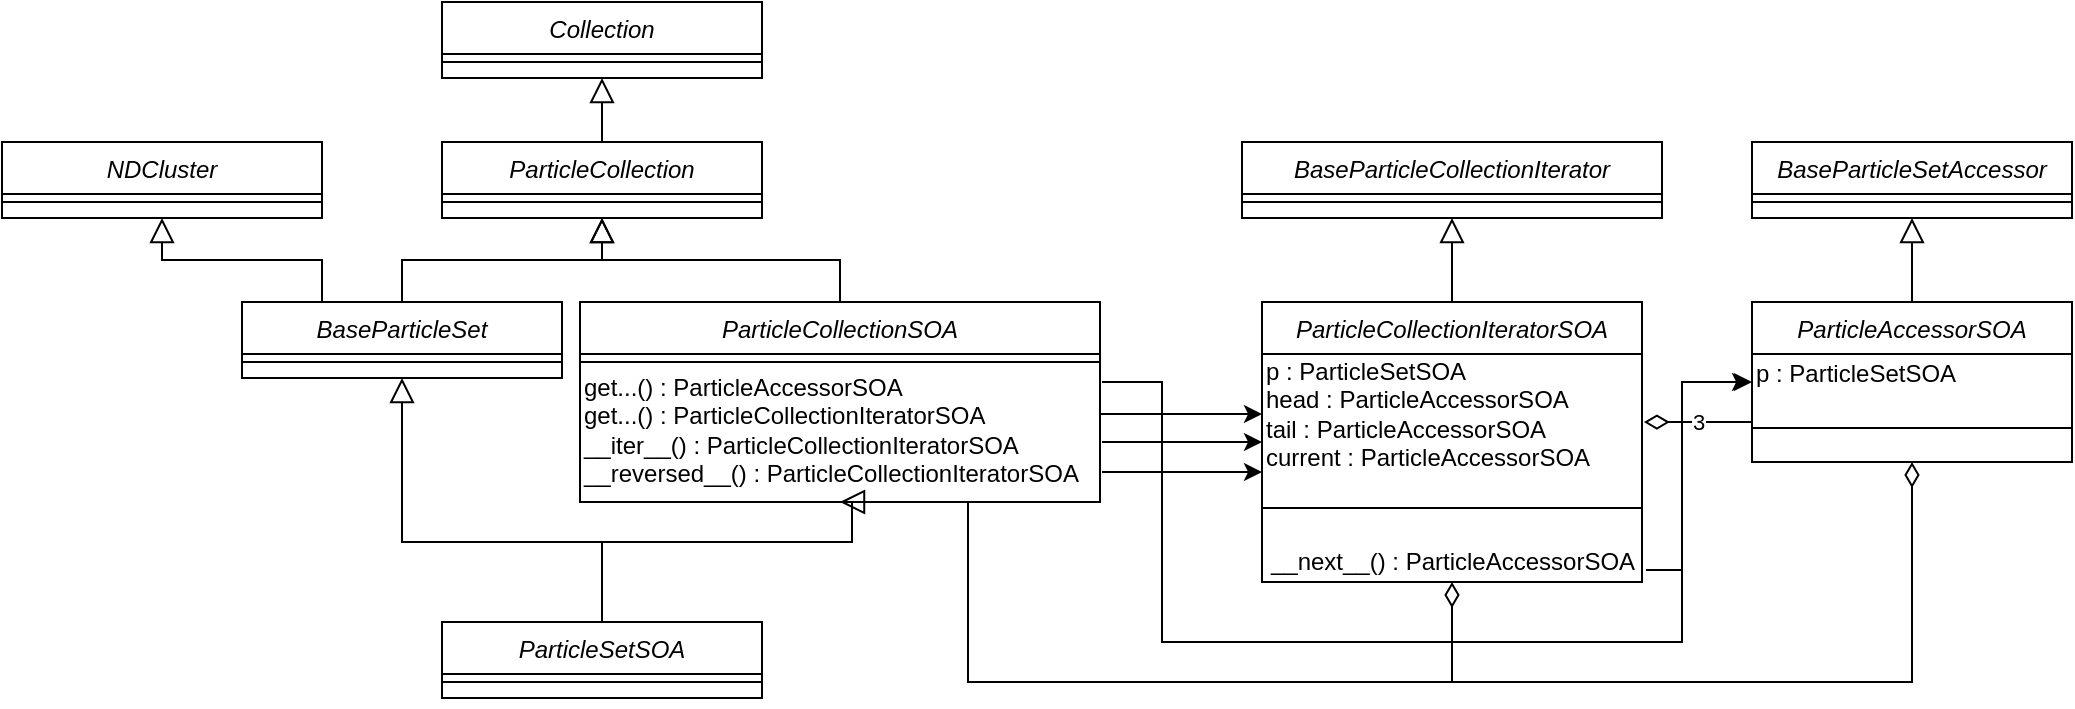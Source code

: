 <mxfile version="13.6.9" type="github">
  <diagram id="ENzoWNGVRppfihYUDDF2" name="Page-1">
    <mxGraphModel dx="1038" dy="580" grid="1" gridSize="10" guides="1" tooltips="1" connect="1" arrows="1" fold="1" page="1" pageScale="1" pageWidth="1169" pageHeight="827" math="0" shadow="0">
      <root>
        <mxCell id="0" />
        <mxCell id="1" parent="0" />
        <mxCell id="TM2PD9wSft__4VRBbIbA-1" style="edgeStyle=orthogonalEdgeStyle;rounded=0;orthogonalLoop=1;jettySize=auto;html=1;exitX=0.5;exitY=1;exitDx=0;exitDy=0;entryX=0.5;entryY=0;entryDx=0;entryDy=0;endArrow=none;endFill=0;startArrow=block;startFill=0;startSize=10;" edge="1" parent="1" source="TM2PD9wSft__4VRBbIbA-7" target="TM2PD9wSft__4VRBbIbA-9">
          <mxGeometry relative="1" as="geometry" />
        </mxCell>
        <mxCell id="TM2PD9wSft__4VRBbIbA-2" style="edgeStyle=orthogonalEdgeStyle;rounded=0;orthogonalLoop=1;jettySize=auto;html=1;exitX=0.5;exitY=1;exitDx=0;exitDy=0;startArrow=block;startFill=0;startSize=10;endArrow=none;endFill=0;" edge="1" parent="1" source="TM2PD9wSft__4VRBbIbA-9" target="TM2PD9wSft__4VRBbIbA-13">
          <mxGeometry relative="1" as="geometry" />
        </mxCell>
        <mxCell id="TM2PD9wSft__4VRBbIbA-3" style="edgeStyle=orthogonalEdgeStyle;rounded=0;orthogonalLoop=1;jettySize=auto;html=1;exitX=0.5;exitY=1;exitDx=0;exitDy=0;entryX=0.5;entryY=0;entryDx=0;entryDy=0;startArrow=block;startFill=0;startSize=10;endArrow=none;endFill=0;" edge="1" parent="1" source="TM2PD9wSft__4VRBbIbA-9" target="TM2PD9wSft__4VRBbIbA-11">
          <mxGeometry relative="1" as="geometry" />
        </mxCell>
        <mxCell id="TM2PD9wSft__4VRBbIbA-4" style="edgeStyle=orthogonalEdgeStyle;rounded=0;orthogonalLoop=1;jettySize=auto;html=1;exitX=0.5;exitY=1;exitDx=0;exitDy=0;startArrow=block;startFill=0;startSize=10;endArrow=none;endFill=0;" edge="1" parent="1" source="TM2PD9wSft__4VRBbIbA-11" target="TM2PD9wSft__4VRBbIbA-16">
          <mxGeometry relative="1" as="geometry">
            <Array as="points">
              <mxPoint x="210" y="300" />
              <mxPoint x="310" y="300" />
            </Array>
          </mxGeometry>
        </mxCell>
        <mxCell id="TM2PD9wSft__4VRBbIbA-5" style="edgeStyle=orthogonalEdgeStyle;rounded=0;orthogonalLoop=1;jettySize=auto;html=1;exitX=0.5;exitY=1;exitDx=0;exitDy=0;startArrow=block;startFill=0;startSize=10;endArrow=none;endFill=0;" edge="1" parent="1" source="TM2PD9wSft__4VRBbIbA-13">
          <mxGeometry relative="1" as="geometry">
            <mxPoint x="310" y="330" as="targetPoint" />
            <Array as="points">
              <mxPoint x="435" y="300" />
              <mxPoint x="310" y="300" />
            </Array>
          </mxGeometry>
        </mxCell>
        <mxCell id="TM2PD9wSft__4VRBbIbA-6" style="edgeStyle=orthogonalEdgeStyle;rounded=0;orthogonalLoop=1;jettySize=auto;html=1;exitX=0.5;exitY=1;exitDx=0;exitDy=0;startArrow=block;startFill=0;startSize=10;endArrow=none;endFill=0;entryX=0.25;entryY=0;entryDx=0;entryDy=0;" edge="1" parent="1" source="TM2PD9wSft__4VRBbIbA-18" target="TM2PD9wSft__4VRBbIbA-11">
          <mxGeometry relative="1" as="geometry">
            <mxPoint x="210" y="180" as="targetPoint" />
          </mxGeometry>
        </mxCell>
        <mxCell id="TM2PD9wSft__4VRBbIbA-7" value="Collection" style="swimlane;fontStyle=2;align=center;verticalAlign=top;childLayout=stackLayout;horizontal=1;startSize=26;horizontalStack=0;resizeParent=1;resizeLast=0;collapsible=1;marginBottom=0;rounded=0;shadow=0;strokeWidth=1;" vertex="1" parent="1">
          <mxGeometry x="230" y="30" width="160" height="38" as="geometry">
            <mxRectangle x="230" y="140" width="160" height="26" as="alternateBounds" />
          </mxGeometry>
        </mxCell>
        <mxCell id="TM2PD9wSft__4VRBbIbA-8" value="" style="line;html=1;strokeWidth=1;align=left;verticalAlign=middle;spacingTop=-1;spacingLeft=3;spacingRight=3;rotatable=0;labelPosition=right;points=[];portConstraint=eastwest;" vertex="1" parent="TM2PD9wSft__4VRBbIbA-7">
          <mxGeometry y="26" width="160" height="8" as="geometry" />
        </mxCell>
        <mxCell id="TM2PD9wSft__4VRBbIbA-9" value="ParticleCollection" style="swimlane;fontStyle=2;align=center;verticalAlign=top;childLayout=stackLayout;horizontal=1;startSize=26;horizontalStack=0;resizeParent=1;resizeLast=0;collapsible=1;marginBottom=0;rounded=0;shadow=0;strokeWidth=1;" vertex="1" parent="1">
          <mxGeometry x="230" y="100" width="160" height="38" as="geometry">
            <mxRectangle x="230" y="140" width="160" height="26" as="alternateBounds" />
          </mxGeometry>
        </mxCell>
        <mxCell id="TM2PD9wSft__4VRBbIbA-10" value="" style="line;html=1;strokeWidth=1;align=left;verticalAlign=middle;spacingTop=-1;spacingLeft=3;spacingRight=3;rotatable=0;labelPosition=right;points=[];portConstraint=eastwest;" vertex="1" parent="TM2PD9wSft__4VRBbIbA-9">
          <mxGeometry y="26" width="160" height="8" as="geometry" />
        </mxCell>
        <mxCell id="TM2PD9wSft__4VRBbIbA-11" value="BaseParticleSet" style="swimlane;fontStyle=2;align=center;verticalAlign=top;childLayout=stackLayout;horizontal=1;startSize=26;horizontalStack=0;resizeParent=1;resizeLast=0;collapsible=1;marginBottom=0;rounded=0;shadow=0;strokeWidth=1;" vertex="1" parent="1">
          <mxGeometry x="130" y="180" width="160" height="38" as="geometry">
            <mxRectangle x="230" y="140" width="160" height="26" as="alternateBounds" />
          </mxGeometry>
        </mxCell>
        <mxCell id="TM2PD9wSft__4VRBbIbA-12" value="" style="line;html=1;strokeWidth=1;align=left;verticalAlign=middle;spacingTop=-1;spacingLeft=3;spacingRight=3;rotatable=0;labelPosition=right;points=[];portConstraint=eastwest;" vertex="1" parent="TM2PD9wSft__4VRBbIbA-11">
          <mxGeometry y="26" width="160" height="8" as="geometry" />
        </mxCell>
        <mxCell id="TM2PD9wSft__4VRBbIbA-13" value="ParticleCollectionSOA" style="swimlane;fontStyle=2;align=center;verticalAlign=top;childLayout=stackLayout;horizontal=1;startSize=26;horizontalStack=0;resizeParent=1;resizeLast=0;collapsible=1;marginBottom=0;rounded=0;shadow=0;strokeWidth=1;" vertex="1" parent="1">
          <mxGeometry x="299" y="180" width="260" height="100" as="geometry">
            <mxRectangle x="230" y="140" width="160" height="26" as="alternateBounds" />
          </mxGeometry>
        </mxCell>
        <mxCell id="TM2PD9wSft__4VRBbIbA-14" value="" style="line;html=1;strokeWidth=1;align=left;verticalAlign=middle;spacingTop=-1;spacingLeft=3;spacingRight=3;rotatable=0;labelPosition=right;points=[];portConstraint=eastwest;" vertex="1" parent="TM2PD9wSft__4VRBbIbA-13">
          <mxGeometry y="26" width="260" height="8" as="geometry" />
        </mxCell>
        <mxCell id="TM2PD9wSft__4VRBbIbA-15" value="get...() : ParticleAccessorSOA&lt;br&gt;get...() : ParticleCollectionIteratorSOA&lt;br&gt;__iter__() : ParticleCollectionIteratorSOA&lt;br&gt;__reversed__() : ParticleCollectionIteratorSOA" style="text;html=1;align=left;verticalAlign=middle;resizable=0;points=[];autosize=1;" vertex="1" parent="TM2PD9wSft__4VRBbIbA-13">
          <mxGeometry y="34" width="260" height="60" as="geometry" />
        </mxCell>
        <mxCell id="TM2PD9wSft__4VRBbIbA-16" value="ParticleSetSOA" style="swimlane;fontStyle=2;align=center;verticalAlign=top;childLayout=stackLayout;horizontal=1;startSize=26;horizontalStack=0;resizeParent=1;resizeLast=0;collapsible=1;marginBottom=0;rounded=0;shadow=0;strokeWidth=1;" vertex="1" parent="1">
          <mxGeometry x="230" y="340" width="160" height="38" as="geometry">
            <mxRectangle x="230" y="140" width="160" height="26" as="alternateBounds" />
          </mxGeometry>
        </mxCell>
        <mxCell id="TM2PD9wSft__4VRBbIbA-17" value="" style="line;html=1;strokeWidth=1;align=left;verticalAlign=middle;spacingTop=-1;spacingLeft=3;spacingRight=3;rotatable=0;labelPosition=right;points=[];portConstraint=eastwest;" vertex="1" parent="TM2PD9wSft__4VRBbIbA-16">
          <mxGeometry y="26" width="160" height="8" as="geometry" />
        </mxCell>
        <mxCell id="TM2PD9wSft__4VRBbIbA-18" value="NDCluster" style="swimlane;fontStyle=2;align=center;verticalAlign=top;childLayout=stackLayout;horizontal=1;startSize=26;horizontalStack=0;resizeParent=1;resizeLast=0;collapsible=1;marginBottom=0;rounded=0;shadow=0;strokeWidth=1;" vertex="1" parent="1">
          <mxGeometry x="10" y="100" width="160" height="38" as="geometry">
            <mxRectangle x="230" y="140" width="160" height="26" as="alternateBounds" />
          </mxGeometry>
        </mxCell>
        <mxCell id="TM2PD9wSft__4VRBbIbA-19" value="" style="line;html=1;strokeWidth=1;align=left;verticalAlign=middle;spacingTop=-1;spacingLeft=3;spacingRight=3;rotatable=0;labelPosition=right;points=[];portConstraint=eastwest;" vertex="1" parent="TM2PD9wSft__4VRBbIbA-18">
          <mxGeometry y="26" width="160" height="8" as="geometry" />
        </mxCell>
        <mxCell id="TM2PD9wSft__4VRBbIbA-20" style="edgeStyle=orthogonalEdgeStyle;rounded=0;orthogonalLoop=1;jettySize=auto;html=1;exitX=0.5;exitY=1;exitDx=0;exitDy=0;entryX=0.5;entryY=0;entryDx=0;entryDy=0;startArrow=block;startFill=0;startSize=10;endArrow=none;endFill=0;" edge="1" parent="1" source="TM2PD9wSft__4VRBbIbA-26" target="TM2PD9wSft__4VRBbIbA-34">
          <mxGeometry relative="1" as="geometry" />
        </mxCell>
        <mxCell id="TM2PD9wSft__4VRBbIbA-21" style="edgeStyle=orthogonalEdgeStyle;rounded=0;orthogonalLoop=1;jettySize=auto;html=1;exitX=0.5;exitY=1;exitDx=0;exitDy=0;entryX=0.5;entryY=0;entryDx=0;entryDy=0;startArrow=block;startFill=0;startSize=10;endArrow=none;endFill=0;" edge="1" parent="1" source="TM2PD9wSft__4VRBbIbA-28" target="TM2PD9wSft__4VRBbIbA-30">
          <mxGeometry relative="1" as="geometry" />
        </mxCell>
        <mxCell id="TM2PD9wSft__4VRBbIbA-22" style="edgeStyle=orthogonalEdgeStyle;rounded=0;orthogonalLoop=1;jettySize=auto;html=1;exitX=0.5;exitY=1;exitDx=0;exitDy=0;entryX=0.75;entryY=1;entryDx=0;entryDy=0;startArrow=diamondThin;startFill=0;startSize=10;endArrow=none;endFill=0;" edge="1" parent="1" source="TM2PD9wSft__4VRBbIbA-34" target="TM2PD9wSft__4VRBbIbA-13">
          <mxGeometry relative="1" as="geometry">
            <Array as="points">
              <mxPoint x="735" y="370" />
              <mxPoint x="493" y="370" />
            </Array>
          </mxGeometry>
        </mxCell>
        <mxCell id="TM2PD9wSft__4VRBbIbA-23" style="edgeStyle=orthogonalEdgeStyle;rounded=0;orthogonalLoop=1;jettySize=auto;html=1;exitX=0.5;exitY=1;exitDx=0;exitDy=0;entryX=0.75;entryY=1;entryDx=0;entryDy=0;startArrow=diamondThin;startFill=0;startSize=10;endArrow=none;endFill=0;" edge="1" parent="1" source="TM2PD9wSft__4VRBbIbA-30" target="TM2PD9wSft__4VRBbIbA-13">
          <mxGeometry relative="1" as="geometry">
            <Array as="points">
              <mxPoint x="965" y="370" />
              <mxPoint x="493" y="370" />
            </Array>
          </mxGeometry>
        </mxCell>
        <mxCell id="TM2PD9wSft__4VRBbIbA-24" value="" style="endArrow=classic;html=1;rounded=0;endFill=1;entryX=-0.006;entryY=0.7;entryDx=0;entryDy=0;entryPerimeter=0;" edge="1" parent="1" target="TM2PD9wSft__4VRBbIbA-31">
          <mxGeometry relative="1" as="geometry">
            <mxPoint x="560" y="220" as="sourcePoint" />
            <mxPoint x="550" y="219.5" as="targetPoint" />
            <Array as="points">
              <mxPoint x="590" y="220" />
              <mxPoint x="590" y="350" />
              <mxPoint x="850" y="350" />
              <mxPoint x="850" y="220" />
            </Array>
          </mxGeometry>
        </mxCell>
        <mxCell id="TM2PD9wSft__4VRBbIbA-25" value="" style="endArrow=classic;html=1;rounded=0;endFill=1;entryX=0;entryY=0.7;entryDx=0;entryDy=0;entryPerimeter=0;" edge="1" parent="1" target="TM2PD9wSft__4VRBbIbA-31">
          <mxGeometry relative="1" as="geometry">
            <mxPoint x="832" y="314" as="sourcePoint" />
            <mxPoint x="855" y="190" as="targetPoint" />
            <Array as="points">
              <mxPoint x="850" y="314" />
              <mxPoint x="850" y="220" />
            </Array>
          </mxGeometry>
        </mxCell>
        <mxCell id="TM2PD9wSft__4VRBbIbA-26" value="BaseParticleCollectionIterator" style="swimlane;fontStyle=2;align=center;verticalAlign=top;childLayout=stackLayout;horizontal=1;startSize=26;horizontalStack=0;resizeParent=1;resizeLast=0;collapsible=1;marginBottom=0;rounded=0;shadow=0;strokeWidth=1;" vertex="1" parent="1">
          <mxGeometry x="630" y="100" width="210" height="38" as="geometry">
            <mxRectangle x="230" y="140" width="160" height="26" as="alternateBounds" />
          </mxGeometry>
        </mxCell>
        <mxCell id="TM2PD9wSft__4VRBbIbA-27" value="" style="line;html=1;strokeWidth=1;align=left;verticalAlign=middle;spacingTop=-1;spacingLeft=3;spacingRight=3;rotatable=0;labelPosition=right;points=[];portConstraint=eastwest;" vertex="1" parent="TM2PD9wSft__4VRBbIbA-26">
          <mxGeometry y="26" width="210" height="8" as="geometry" />
        </mxCell>
        <mxCell id="TM2PD9wSft__4VRBbIbA-28" value="BaseParticleSetAccessor" style="swimlane;fontStyle=2;align=center;verticalAlign=top;childLayout=stackLayout;horizontal=1;startSize=26;horizontalStack=0;resizeParent=1;resizeLast=0;collapsible=1;marginBottom=0;rounded=0;shadow=0;strokeWidth=1;" vertex="1" parent="1">
          <mxGeometry x="885" y="100" width="160" height="38" as="geometry">
            <mxRectangle x="230" y="140" width="160" height="26" as="alternateBounds" />
          </mxGeometry>
        </mxCell>
        <mxCell id="TM2PD9wSft__4VRBbIbA-29" value="" style="line;html=1;strokeWidth=1;align=left;verticalAlign=middle;spacingTop=-1;spacingLeft=3;spacingRight=3;rotatable=0;labelPosition=right;points=[];portConstraint=eastwest;" vertex="1" parent="TM2PD9wSft__4VRBbIbA-28">
          <mxGeometry y="26" width="160" height="8" as="geometry" />
        </mxCell>
        <mxCell id="TM2PD9wSft__4VRBbIbA-30" value="ParticleAccessorSOA" style="swimlane;fontStyle=2;align=center;verticalAlign=top;childLayout=stackLayout;horizontal=1;startSize=26;horizontalStack=0;resizeParent=1;resizeLast=0;collapsible=1;marginBottom=0;rounded=0;shadow=0;strokeWidth=1;" vertex="1" parent="1">
          <mxGeometry x="885" y="180" width="160" height="80" as="geometry">
            <mxRectangle x="230" y="140" width="160" height="26" as="alternateBounds" />
          </mxGeometry>
        </mxCell>
        <mxCell id="TM2PD9wSft__4VRBbIbA-31" value="p : ParticleSetSOA" style="text;html=1;align=left;verticalAlign=middle;resizable=0;points=[];autosize=1;" vertex="1" parent="TM2PD9wSft__4VRBbIbA-30">
          <mxGeometry y="26" width="160" height="20" as="geometry" />
        </mxCell>
        <mxCell id="TM2PD9wSft__4VRBbIbA-32" value="" style="line;html=1;strokeWidth=1;align=left;verticalAlign=middle;spacingTop=-1;spacingLeft=3;spacingRight=3;rotatable=0;labelPosition=right;points=[];portConstraint=eastwest;" vertex="1" parent="TM2PD9wSft__4VRBbIbA-30">
          <mxGeometry y="46" width="160" height="34" as="geometry" />
        </mxCell>
        <mxCell id="TM2PD9wSft__4VRBbIbA-33" value="3" style="edgeStyle=orthogonalEdgeStyle;rounded=0;orthogonalLoop=1;jettySize=auto;html=1;exitX=1.005;exitY=0.567;exitDx=0;exitDy=0;entryX=0;entryY=0.75;entryDx=0;entryDy=0;startArrow=diamondThin;startFill=0;startSize=10;endArrow=none;endFill=0;exitPerimeter=0;" edge="1" parent="1" source="TM2PD9wSft__4VRBbIbA-35" target="TM2PD9wSft__4VRBbIbA-30">
          <mxGeometry relative="1" as="geometry" />
        </mxCell>
        <mxCell id="TM2PD9wSft__4VRBbIbA-34" value="ParticleCollectionIteratorSOA" style="swimlane;fontStyle=2;align=center;verticalAlign=top;childLayout=stackLayout;horizontal=1;startSize=26;horizontalStack=0;resizeParent=1;resizeLast=0;collapsible=1;marginBottom=0;rounded=0;shadow=0;strokeWidth=1;" vertex="1" parent="1">
          <mxGeometry x="640" y="180" width="190" height="140" as="geometry">
            <mxRectangle x="230" y="140" width="160" height="26" as="alternateBounds" />
          </mxGeometry>
        </mxCell>
        <mxCell id="TM2PD9wSft__4VRBbIbA-35" value="p : ParticleSetSOA&lt;br&gt;head : ParticleAccessorSOA&lt;br&gt;tail : ParticleAccessorSOA&lt;br&gt;current : ParticleAccessorSOA" style="text;html=1;align=left;verticalAlign=middle;resizable=0;points=[];autosize=1;" vertex="1" parent="TM2PD9wSft__4VRBbIbA-34">
          <mxGeometry y="26" width="190" height="60" as="geometry" />
        </mxCell>
        <mxCell id="TM2PD9wSft__4VRBbIbA-36" value="" style="endArrow=classic;html=1;rounded=0;endFill=1;exitX=1;exitY=0.367;exitDx=0;exitDy=0;exitPerimeter=0;" edge="1" parent="TM2PD9wSft__4VRBbIbA-34" source="TM2PD9wSft__4VRBbIbA-15">
          <mxGeometry relative="1" as="geometry">
            <mxPoint x="-45" y="56" as="sourcePoint" />
            <mxPoint y="56" as="targetPoint" />
          </mxGeometry>
        </mxCell>
        <mxCell id="TM2PD9wSft__4VRBbIbA-37" value="" style="line;html=1;strokeWidth=1;align=left;verticalAlign=middle;spacingTop=-1;spacingLeft=3;spacingRight=3;rotatable=0;labelPosition=right;points=[];portConstraint=eastwest;" vertex="1" parent="TM2PD9wSft__4VRBbIbA-34">
          <mxGeometry y="86" width="190" height="34" as="geometry" />
        </mxCell>
        <mxCell id="TM2PD9wSft__4VRBbIbA-38" value="__next__() : ParticleAccessorSOA" style="text;html=1;align=center;verticalAlign=middle;resizable=0;points=[];autosize=1;" vertex="1" parent="TM2PD9wSft__4VRBbIbA-34">
          <mxGeometry y="120" width="190" height="20" as="geometry" />
        </mxCell>
        <mxCell id="TM2PD9wSft__4VRBbIbA-39" value="" style="endArrow=classic;html=1;rounded=0;endFill=1;" edge="1" parent="1">
          <mxGeometry relative="1" as="geometry">
            <mxPoint x="560" y="250" as="sourcePoint" />
            <mxPoint x="640" y="250" as="targetPoint" />
          </mxGeometry>
        </mxCell>
        <mxCell id="TM2PD9wSft__4VRBbIbA-40" value="" style="endArrow=classic;html=1;rounded=0;endFill=1;" edge="1" parent="1">
          <mxGeometry relative="1" as="geometry">
            <mxPoint x="560" y="265" as="sourcePoint" />
            <mxPoint x="640" y="265" as="targetPoint" />
          </mxGeometry>
        </mxCell>
      </root>
    </mxGraphModel>
  </diagram>
</mxfile>

